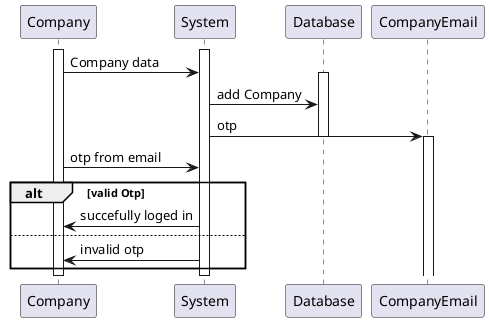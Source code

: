 
@startuml test

activate Company
activate System


Company->System : Company data 

activate Database

System->Database : add Company 

System -> CompanyEmail : otp
deactivate Database
activate CompanyEmail

deactivate CompanyEmail
Company -> System : otp from email 
alt valid Otp 
    System -> Company : succefully loged in 
else 
    System -> Company : invalid otp 
end

deactivate Database
deactivate Company
deactivate System


@enduml